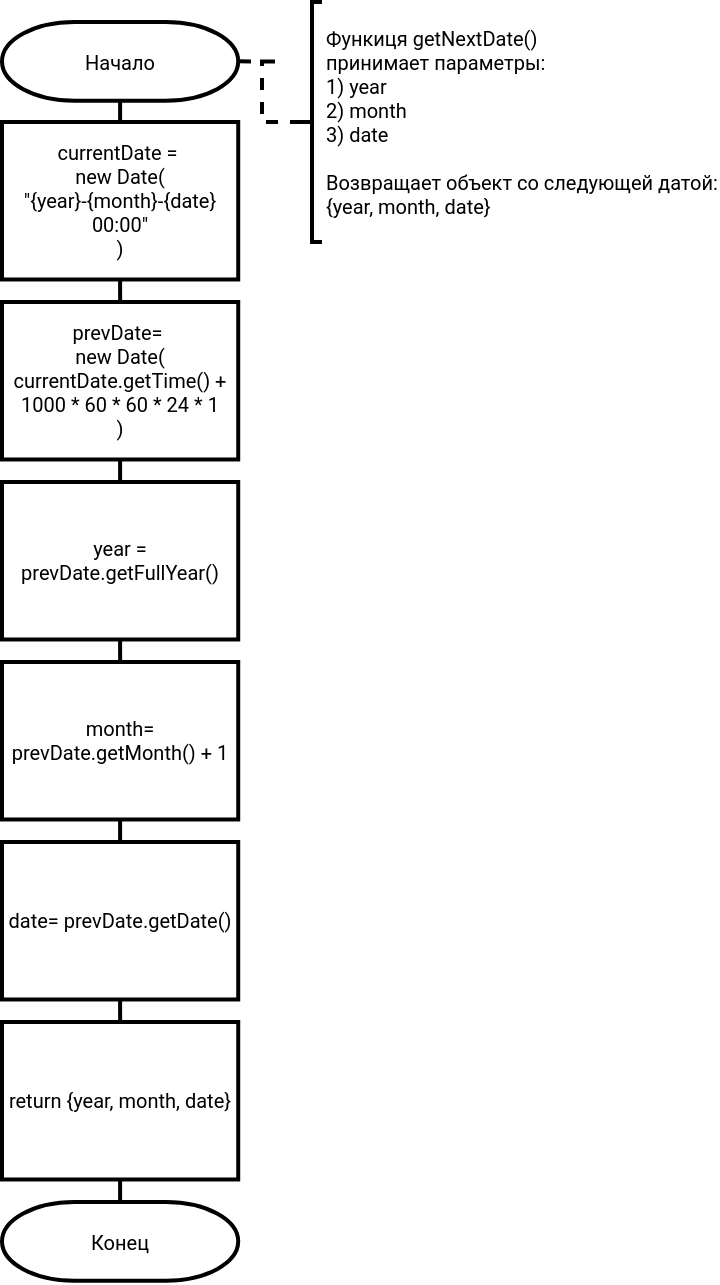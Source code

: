 <mxfile version="20.2.3" type="device"><diagram id="NYcXrbjyCWcNP3vdMzXo" name="Page-1"><mxGraphModel dx="1422" dy="865" grid="1" gridSize="10" guides="1" tooltips="1" connect="1" arrows="1" fold="1" page="1" pageScale="1" pageWidth="827" pageHeight="1169" math="0" shadow="0"><root><mxCell id="0"/><mxCell id="1" parent="0"/><mxCell id="cRhfmMD7_9Y7LAepeNSJ-9" style="edgeStyle=orthogonalEdgeStyle;rounded=0;orthogonalLoop=1;jettySize=auto;html=1;exitX=0.5;exitY=1;exitDx=0;exitDy=0;exitPerimeter=0;entryX=0.5;entryY=0;entryDx=0;entryDy=0;strokeWidth=2;endArrow=none;endFill=0;fontFamily=Roboto;fontSource=https%3A%2F%2Ffonts.googleapis.com%2Fcss%3Ffamily%3DRoboto;fontSize=10;" parent="1" source="cRhfmMD7_9Y7LAepeNSJ-1" target="cRhfmMD7_9Y7LAepeNSJ-2" edge="1"><mxGeometry relative="1" as="geometry"/></mxCell><mxCell id="cRhfmMD7_9Y7LAepeNSJ-1" value="Начало" style="strokeWidth=2;html=1;shape=mxgraph.flowchart.terminator;whiteSpace=wrap;fontFamily=Roboto;fontSource=https%3A%2F%2Ffonts.googleapis.com%2Fcss%3Ffamily%3DRoboto;fontSize=10;" parent="1" vertex="1"><mxGeometry x="40" y="40" width="118.11" height="39.37" as="geometry"/></mxCell><mxCell id="cRhfmMD7_9Y7LAepeNSJ-10" style="edgeStyle=orthogonalEdgeStyle;rounded=0;orthogonalLoop=1;jettySize=auto;html=1;exitX=0.5;exitY=1;exitDx=0;exitDy=0;entryX=0.5;entryY=0;entryDx=0;entryDy=0;endArrow=none;endFill=0;strokeWidth=2;fontFamily=Roboto;fontSource=https%3A%2F%2Ffonts.googleapis.com%2Fcss%3Ffamily%3DRoboto;fontSize=10;" parent="1" source="cRhfmMD7_9Y7LAepeNSJ-2" target="cRhfmMD7_9Y7LAepeNSJ-3" edge="1"><mxGeometry relative="1" as="geometry"/></mxCell><mxCell id="cRhfmMD7_9Y7LAepeNSJ-2" value="currentDate =&amp;nbsp;&lt;br style=&quot;font-size: 10px;&quot;&gt;new Date(&lt;br style=&quot;font-size: 10px;&quot;&gt;&quot;{year}-{month}-{date} 00:00&quot;&lt;br style=&quot;font-size: 10px;&quot;&gt;)" style="rounded=0;whiteSpace=wrap;html=1;absoluteArcSize=1;arcSize=14;strokeWidth=2;fontFamily=Roboto;fontSource=https%3A%2F%2Ffonts.googleapis.com%2Fcss%3Ffamily%3DRoboto;fontSize=10;" parent="1" vertex="1"><mxGeometry x="40" y="90" width="118.11" height="78.74" as="geometry"/></mxCell><mxCell id="cRhfmMD7_9Y7LAepeNSJ-11" style="edgeStyle=orthogonalEdgeStyle;rounded=0;orthogonalLoop=1;jettySize=auto;html=1;exitX=0.5;exitY=1;exitDx=0;exitDy=0;entryX=0.5;entryY=0;entryDx=0;entryDy=0;endArrow=none;endFill=0;strokeWidth=2;fontFamily=Roboto;fontSource=https%3A%2F%2Ffonts.googleapis.com%2Fcss%3Ffamily%3DRoboto;fontSize=10;" parent="1" source="cRhfmMD7_9Y7LAepeNSJ-3" target="cRhfmMD7_9Y7LAepeNSJ-4" edge="1"><mxGeometry relative="1" as="geometry"/></mxCell><mxCell id="cRhfmMD7_9Y7LAepeNSJ-3" value="prevDate=&amp;nbsp;&lt;br style=&quot;font-size: 10px;&quot;&gt;new Date(&lt;br style=&quot;font-size: 10px;&quot;&gt;currentDate.getTime() + 1000 * 60 * 60 * 24 * 1&lt;br style=&quot;font-size: 10px;&quot;&gt;)" style="rounded=0;whiteSpace=wrap;html=1;absoluteArcSize=1;arcSize=14;strokeWidth=2;fontFamily=Roboto;fontSource=https%3A%2F%2Ffonts.googleapis.com%2Fcss%3Ffamily%3DRoboto;fontSize=10;" parent="1" vertex="1"><mxGeometry x="40" y="180" width="118.11" height="78.74" as="geometry"/></mxCell><mxCell id="cRhfmMD7_9Y7LAepeNSJ-12" style="edgeStyle=orthogonalEdgeStyle;rounded=0;orthogonalLoop=1;jettySize=auto;html=1;exitX=0.5;exitY=1;exitDx=0;exitDy=0;entryX=0.5;entryY=0;entryDx=0;entryDy=0;endArrow=none;endFill=0;strokeWidth=2;fontFamily=Roboto;fontSource=https%3A%2F%2Ffonts.googleapis.com%2Fcss%3Ffamily%3DRoboto;fontSize=10;" parent="1" source="cRhfmMD7_9Y7LAepeNSJ-4" target="cRhfmMD7_9Y7LAepeNSJ-5" edge="1"><mxGeometry relative="1" as="geometry"/></mxCell><mxCell id="cRhfmMD7_9Y7LAepeNSJ-4" value="year = prevDate.getFullYear()" style="rounded=0;whiteSpace=wrap;html=1;absoluteArcSize=1;arcSize=14;strokeWidth=2;fontFamily=Roboto;fontSource=https%3A%2F%2Ffonts.googleapis.com%2Fcss%3Ffamily%3DRoboto;fontSize=10;" parent="1" vertex="1"><mxGeometry x="40" y="270" width="118.11" height="78.74" as="geometry"/></mxCell><mxCell id="cRhfmMD7_9Y7LAepeNSJ-13" style="edgeStyle=orthogonalEdgeStyle;rounded=0;orthogonalLoop=1;jettySize=auto;html=1;exitX=0.5;exitY=1;exitDx=0;exitDy=0;entryX=0.5;entryY=0;entryDx=0;entryDy=0;endArrow=none;endFill=0;strokeWidth=2;fontFamily=Roboto;fontSource=https%3A%2F%2Ffonts.googleapis.com%2Fcss%3Ffamily%3DRoboto;fontSize=10;" parent="1" source="cRhfmMD7_9Y7LAepeNSJ-5" target="cRhfmMD7_9Y7LAepeNSJ-6" edge="1"><mxGeometry relative="1" as="geometry"/></mxCell><mxCell id="cRhfmMD7_9Y7LAepeNSJ-5" value="month= prevDate.getMonth() + 1" style="rounded=0;whiteSpace=wrap;html=1;absoluteArcSize=1;arcSize=14;strokeWidth=2;fontFamily=Roboto;fontSource=https%3A%2F%2Ffonts.googleapis.com%2Fcss%3Ffamily%3DRoboto;fontSize=10;" parent="1" vertex="1"><mxGeometry x="40" y="360" width="118.11" height="78.74" as="geometry"/></mxCell><mxCell id="cRhfmMD7_9Y7LAepeNSJ-14" style="edgeStyle=orthogonalEdgeStyle;rounded=0;orthogonalLoop=1;jettySize=auto;html=1;exitX=0.5;exitY=1;exitDx=0;exitDy=0;entryX=0.5;entryY=0;entryDx=0;entryDy=0;endArrow=none;endFill=0;strokeWidth=2;fontFamily=Roboto;fontSource=https%3A%2F%2Ffonts.googleapis.com%2Fcss%3Ffamily%3DRoboto;fontSize=10;" parent="1" source="cRhfmMD7_9Y7LAepeNSJ-6" target="cRhfmMD7_9Y7LAepeNSJ-7" edge="1"><mxGeometry relative="1" as="geometry"/></mxCell><mxCell id="cRhfmMD7_9Y7LAepeNSJ-6" value="date= prevDate.getDate()" style="rounded=0;whiteSpace=wrap;html=1;absoluteArcSize=1;arcSize=14;strokeWidth=2;fontFamily=Roboto;fontSource=https%3A%2F%2Ffonts.googleapis.com%2Fcss%3Ffamily%3DRoboto;fontSize=10;" parent="1" vertex="1"><mxGeometry x="40" y="450" width="118.11" height="78.74" as="geometry"/></mxCell><mxCell id="cRhfmMD7_9Y7LAepeNSJ-15" style="edgeStyle=orthogonalEdgeStyle;rounded=0;orthogonalLoop=1;jettySize=auto;html=1;exitX=0.5;exitY=1;exitDx=0;exitDy=0;entryX=0.5;entryY=0;entryDx=0;entryDy=0;entryPerimeter=0;endArrow=none;endFill=0;strokeWidth=2;fontFamily=Roboto;fontSource=https%3A%2F%2Ffonts.googleapis.com%2Fcss%3Ffamily%3DRoboto;fontSize=10;" parent="1" source="cRhfmMD7_9Y7LAepeNSJ-7" target="cRhfmMD7_9Y7LAepeNSJ-8" edge="1"><mxGeometry relative="1" as="geometry"/></mxCell><mxCell id="cRhfmMD7_9Y7LAepeNSJ-7" value="return {year, month, date}" style="rounded=0;whiteSpace=wrap;html=1;absoluteArcSize=1;arcSize=14;strokeWidth=2;fontFamily=Roboto;fontSource=https%3A%2F%2Ffonts.googleapis.com%2Fcss%3Ffamily%3DRoboto;fontSize=10;" parent="1" vertex="1"><mxGeometry x="40" y="540" width="118.11" height="78.74" as="geometry"/></mxCell><mxCell id="cRhfmMD7_9Y7LAepeNSJ-8" value="Конец" style="strokeWidth=2;html=1;shape=mxgraph.flowchart.terminator;whiteSpace=wrap;fontFamily=Roboto;fontSource=https%3A%2F%2Ffonts.googleapis.com%2Fcss%3Ffamily%3DRoboto;fontSize=10;" parent="1" vertex="1"><mxGeometry x="40" y="630" width="118.11" height="39.37" as="geometry"/></mxCell><mxCell id="cRhfmMD7_9Y7LAepeNSJ-17" style="edgeStyle=orthogonalEdgeStyle;rounded=0;orthogonalLoop=1;jettySize=auto;html=1;exitX=0;exitY=0.5;exitDx=0;exitDy=0;exitPerimeter=0;entryX=1;entryY=0.5;entryDx=0;entryDy=0;entryPerimeter=0;endArrow=none;endFill=0;strokeWidth=2;dashed=1;fontFamily=Roboto;fontSource=https%3A%2F%2Ffonts.googleapis.com%2Fcss%3Ffamily%3DRoboto;fontSize=10;" parent="1" source="cRhfmMD7_9Y7LAepeNSJ-16" target="cRhfmMD7_9Y7LAepeNSJ-1" edge="1"><mxGeometry relative="1" as="geometry"/></mxCell><mxCell id="cRhfmMD7_9Y7LAepeNSJ-16" value="Функиця getNextDate()&lt;br style=&quot;font-size: 10px;&quot;&gt;принимает параметры:&lt;br style=&quot;font-size: 10px;&quot;&gt;1) year&lt;br style=&quot;font-size: 10px;&quot;&gt;2) month&lt;br style=&quot;font-size: 10px;&quot;&gt;3) date&lt;br style=&quot;font-size: 10px;&quot;&gt;&lt;br style=&quot;font-size: 10px;&quot;&gt;Возвращает объект со следующей датой:&lt;br style=&quot;font-size: 10px;&quot;&gt;{year, month, date}" style="strokeWidth=2;html=1;shape=mxgraph.flowchart.annotation_2;align=left;labelPosition=right;pointerEvents=1;fontFamily=Roboto;fontSource=https%3A%2F%2Ffonts.googleapis.com%2Fcss%3Ffamily%3DRoboto;fontSize=10;" parent="1" vertex="1"><mxGeometry x="190" y="30" width="10" height="120" as="geometry"/></mxCell></root></mxGraphModel></diagram></mxfile>